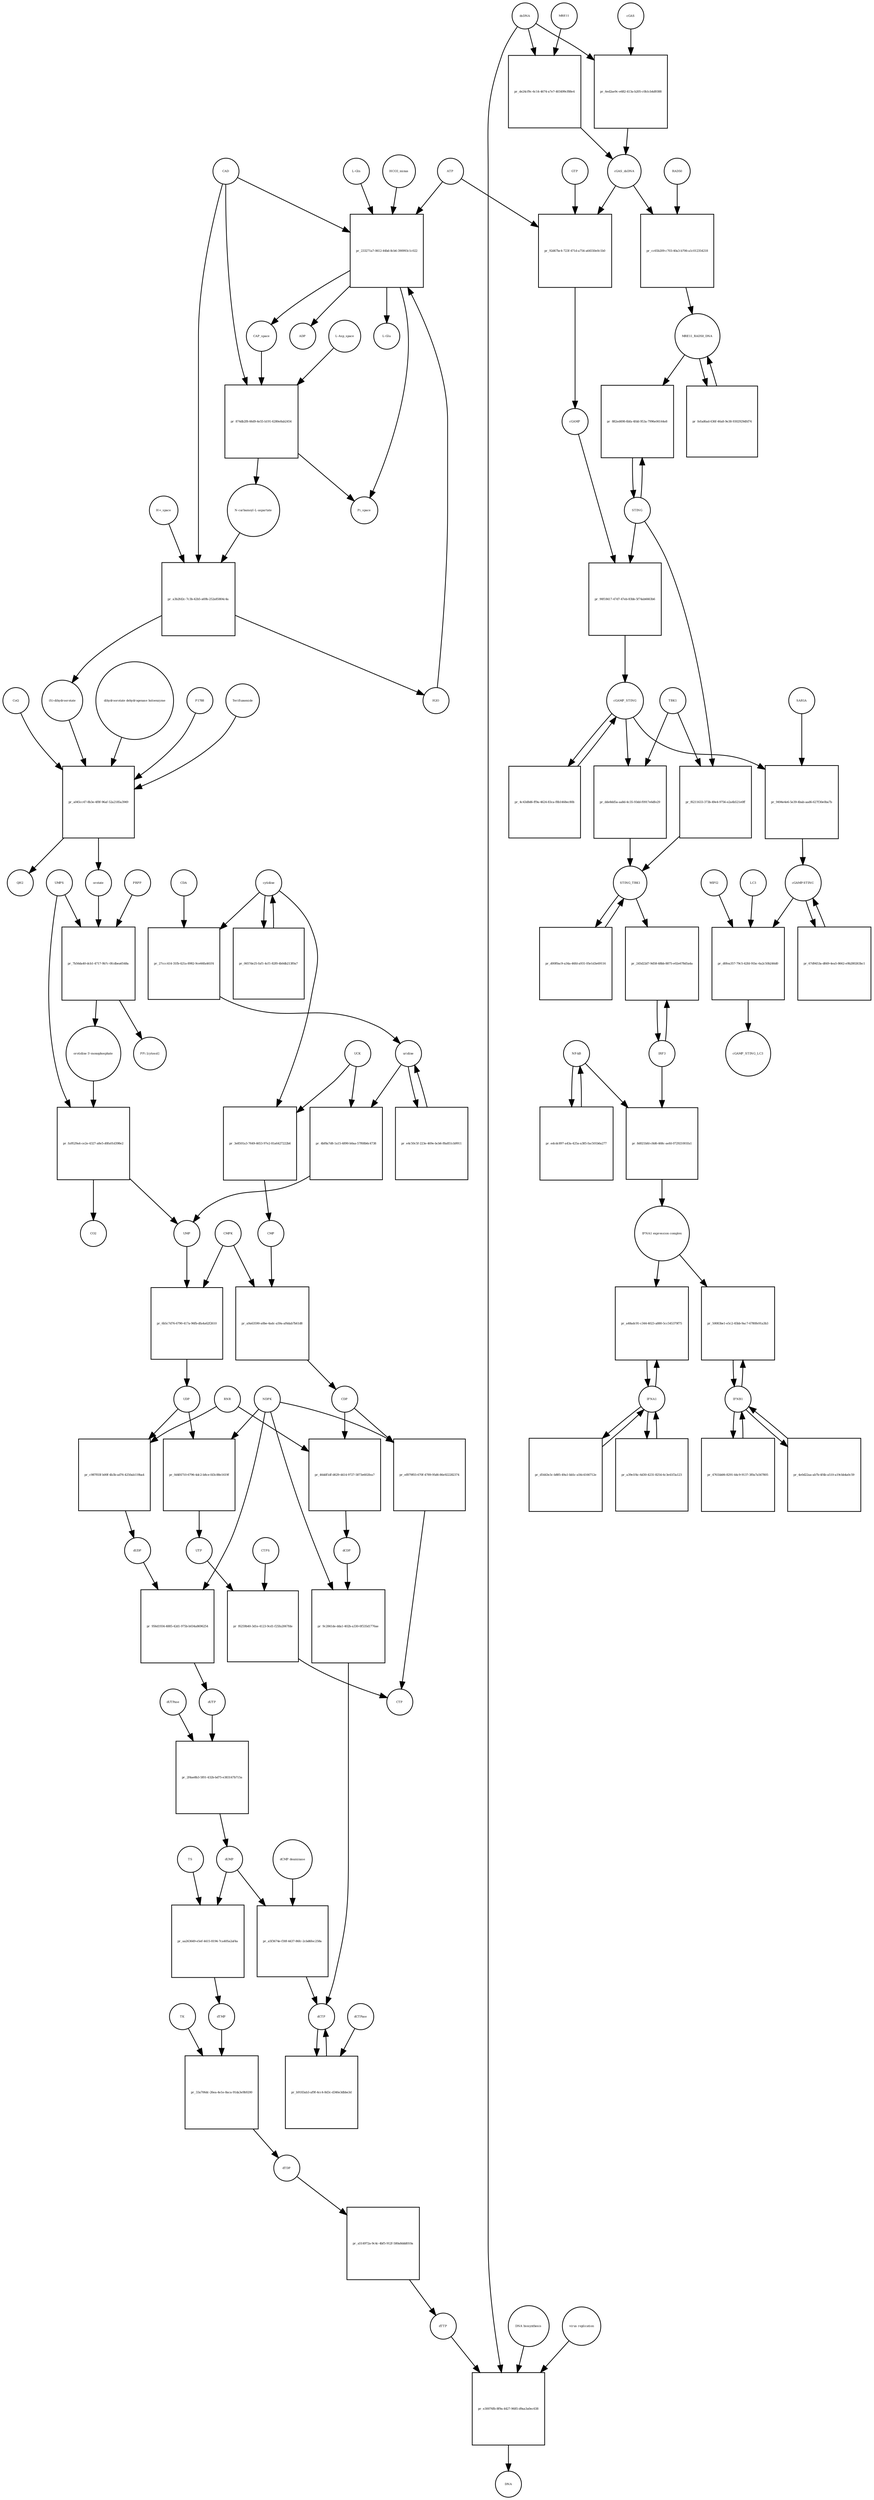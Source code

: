 strict digraph  {
"L-Gln" [annotation="", bipartite=0, cls="simple chemical", fontsize=4, label="L-Gln", shape=circle];
"pr_233271a7-0612-44bd-8cb6-390993c1c022" [annotation="", bipartite=1, cls=process, fontsize=4, label="pr_233271a7-0612-44bd-8cb6-390993c1c022", shape=square];
CAP_space [annotation="", bipartite=0, cls="simple chemical", fontsize=4, label=CAP_space, shape=circle];
CAD [annotation="", bipartite=0, cls=macromolecule, fontsize=4, label=CAD, shape=circle];
HCO3_minus [annotation="", bipartite=0, cls="simple chemical", fontsize=4, label=HCO3_minus, shape=circle];
H2O [annotation="", bipartite=0, cls="simple chemical", fontsize=4, label=H2O, shape=circle];
ATP [annotation="", bipartite=0, cls="simple chemical", fontsize=4, label=ATP, shape=circle];
"L-Glu" [annotation="", bipartite=0, cls="simple chemical", fontsize=4, label="L-Glu", shape=circle];
ADP [annotation="", bipartite=0, cls="simple chemical", fontsize=4, label=ADP, shape=circle];
Pi_space [annotation="", bipartite=0, cls="simple chemical", fontsize=4, label=Pi_space, shape=circle];
cytidine [annotation="", bipartite=0, cls="simple chemical", fontsize=4, label=cytidine, shape=circle];
"pr_27ccc414-31fb-421a-8982-9ce66fa461f4" [annotation="", bipartite=1, cls=process, fontsize=4, label="pr_27ccc414-31fb-421a-8982-9ce66fa461f4", shape=square];
uridine [annotation="", bipartite=0, cls="simple chemical", fontsize=4, label=uridine, shape=circle];
CDA [annotation="", bipartite=0, cls=macromolecule, fontsize=4, label=CDA, shape=circle];
"pr_4bf8a7d8-1a15-4890-b0aa-57f68b6c4738" [annotation="", bipartite=1, cls=process, fontsize=4, label="pr_4bf8a7d8-1a15-4890-b0aa-57f68b6c4738", shape=square];
UMP [annotation="", bipartite=0, cls="simple chemical", fontsize=4, label=UMP, shape=circle];
UCK [annotation="", bipartite=0, cls=macromolecule, fontsize=4, label=UCK, shape=circle];
"pr_3e8501a3-7649-4653-97e2-81a6427222b6" [annotation="", bipartite=1, cls=process, fontsize=4, label="pr_3e8501a3-7649-4653-97e2-81a6427222b6", shape=square];
CMP [annotation="", bipartite=0, cls="simple chemical", fontsize=4, label=CMP, shape=circle];
"pr_e4c50c5f-223e-469e-bcb6-f8a851cb9911" [annotation="", bipartite=1, cls=process, fontsize=4, label="pr_e4c50c5f-223e-469e-bcb6-f8a851cb9911", shape=square];
"pr_0657de25-faf1-4cf1-82f0-4b0db213f0a7" [annotation="", bipartite=1, cls=process, fontsize=4, label="pr_0657de25-faf1-4cf1-82f0-4b0db213f0a7", shape=square];
"pr_6b5c7d76-6790-417a-96fb-dfa4a62f2610" [annotation="", bipartite=1, cls=process, fontsize=4, label="pr_6b5c7d76-6790-417a-96fb-dfa4a62f2610", shape=square];
UDP [annotation="", bipartite=0, cls="simple chemical", fontsize=4, label=UDP, shape=circle];
CMPK [annotation="", bipartite=0, cls=macromolecule, fontsize=4, label=CMPK, shape=circle];
"pr_a9a63590-a0be-4adc-a59a-af6dab7b61d8" [annotation="", bipartite=1, cls=process, fontsize=4, label="pr_a9a63590-a0be-4adc-a59a-af6dab7b61d8", shape=square];
CDP [annotation="", bipartite=0, cls="simple chemical", fontsize=4, label=CDP, shape=circle];
"pr_0d4f4710-6796-4dc2-b8ce-fd3c88e1619f" [annotation="", bipartite=1, cls=process, fontsize=4, label="pr_0d4f4710-6796-4dc2-b8ce-fd3c88e1619f", shape=square];
UTP [annotation="", bipartite=0, cls="simple chemical", fontsize=4, label=UTP, shape=circle];
NDPK [annotation="", bipartite=0, cls=macromolecule, fontsize=4, label=NDPK, shape=circle];
"pr_ef879f03-670f-4789-95d6-86e922282374" [annotation="", bipartite=1, cls=process, fontsize=4, label="pr_ef879f03-670f-4789-95d6-86e922282374", shape=square];
CTP [annotation="", bipartite=0, cls="simple chemical", fontsize=4, label=CTP, shape=circle];
"pr_f6259b40-3d1e-4123-9cd1-f25fa2067fde" [annotation="", bipartite=1, cls=process, fontsize=4, label="pr_f6259b40-3d1e-4123-9cd1-f25fa2067fde", shape=square];
CTPS [annotation="", bipartite=0, cls=macromolecule, fontsize=4, label=CTPS, shape=circle];
"pr_c987f03f-b00f-4b3b-ad76-4250ab119ba4" [annotation="", bipartite=1, cls=process, fontsize=4, label="pr_c987f03f-b00f-4b3b-ad76-4250ab119ba4", shape=square];
dUDP [annotation="", bipartite=0, cls="simple chemical", fontsize=4, label=dUDP, shape=circle];
RNR [annotation="", bipartite=0, cls=macromolecule, fontsize=4, label=RNR, shape=circle];
"pr_956d1934-4885-42d1-975b-b034a8696254" [annotation="", bipartite=1, cls=process, fontsize=4, label="pr_956d1934-4885-42d1-975b-b034a8696254", shape=square];
dUTP [annotation="", bipartite=0, cls="simple chemical", fontsize=4, label=dUTP, shape=circle];
dCDP [annotation="", bipartite=0, cls="simple chemical", fontsize=4, label=dCDP, shape=circle];
"pr_9c2841de-dda1-402b-a330-0f535d1776ae" [annotation="", bipartite=1, cls=process, fontsize=4, label="pr_9c2841de-dda1-402b-a330-0f535d1776ae", shape=square];
dCTP [annotation="", bipartite=0, cls="simple chemical", fontsize=4, label=dCTP, shape=circle];
"pr_46ddf1df-d629-4414-9727-5873e602fea7" [annotation="", bipartite=1, cls=process, fontsize=4, label="pr_46ddf1df-d629-4414-9727-5873e602fea7", shape=square];
"pr_2f4ae8b3-5f01-432b-bd75-e383147b715a" [annotation="", bipartite=1, cls=process, fontsize=4, label="pr_2f4ae8b3-5f01-432b-bd75-e383147b715a", shape=square];
dUMP [annotation="", bipartite=0, cls="simple chemical", fontsize=4, label=dUMP, shape=circle];
dUTPase [annotation="", bipartite=0, cls=macromolecule, fontsize=4, label=dUTPase, shape=circle];
"pr_b9183ab3-af9f-4cc4-8d3c-d346e3dbbe3d" [annotation="", bipartite=1, cls=process, fontsize=4, label="pr_b9183ab3-af9f-4cc4-8d3c-d346e3dbbe3d", shape=square];
dCTPase [annotation="", bipartite=0, cls=macromolecule, fontsize=4, label=dCTPase, shape=circle];
"pr_a5f3674e-f30f-4437-86fc-2cbd6fec258a" [annotation="", bipartite=1, cls=process, fontsize=4, label="pr_a5f3674e-f30f-4437-86fc-2cbd6fec258a", shape=square];
"dCMP deaminase" [annotation="", bipartite=0, cls=macromolecule, fontsize=4, label="dCMP deaminase", shape=circle];
"pr_aa263649-e5ef-4415-8194-7ca405a2af4a" [annotation="", bipartite=1, cls=process, fontsize=4, label="pr_aa263649-e5ef-4415-8194-7ca405a2af4a", shape=square];
dTMP [annotation="", bipartite=0, cls="simple chemical", fontsize=4, label=dTMP, shape=circle];
TS [annotation="", bipartite=0, cls=macromolecule, fontsize=4, label=TS, shape=circle];
"pr_33a706dc-26ea-4e1e-8aca-91da3e9b9200" [annotation="", bipartite=1, cls=process, fontsize=4, label="pr_33a706dc-26ea-4e1e-8aca-91da3e9b9200", shape=square];
dTDP [annotation="", bipartite=0, cls="simple chemical", fontsize=4, label=dTDP, shape=circle];
TK [annotation="", bipartite=0, cls=macromolecule, fontsize=4, label=TK, shape=circle];
"pr_a514972a-9c4c-4bf5-912f-580a8ddd010a" [annotation="", bipartite=1, cls=process, fontsize=4, label="pr_a514972a-9c4c-4bf5-912f-580a8ddd010a", shape=square];
dTTP [annotation="", bipartite=0, cls="simple chemical", fontsize=4, label=dTTP, shape=circle];
dsDNA [annotation="", bipartite=0, cls="simple chemical", fontsize=4, label=dsDNA, shape=circle];
"pr_6ed2ae9c-e682-413a-b205-c0b1cb4d9388" [annotation="", bipartite=1, cls=process, fontsize=4, label="pr_6ed2ae9c-e682-413a-b205-c0b1cb4d9388", shape=square];
cGAS [annotation="", bipartite=0, cls=macromolecule, fontsize=4, label=cGAS, shape=circle];
cGAS_dsDNA [annotation="", bipartite=0, cls=complex, fontsize=4, label=cGAS_dsDNA, shape=circle];
"pr_92d67bc4-723f-471d-a754-a64550e0c1b0" [annotation="", bipartite=1, cls=process, fontsize=4, label="pr_92d67bc4-723f-471d-a754-a64550e0c1b0", shape=square];
GTP [annotation="", bipartite=0, cls="simple chemical", fontsize=4, label=GTP, shape=circle];
cGAMP [annotation="", bipartite=0, cls="simple chemical", fontsize=4, label=cGAMP, shape=circle];
"pr_90f18417-47d7-47eb-83bb-5f74ab6663b6" [annotation="", bipartite=1, cls=process, fontsize=4, label="pr_90f18417-47d7-47eb-83bb-5f74ab6663b6", shape=square];
STING [annotation="", bipartite=0, cls="macromolecule multimer", fontsize=4, label=STING, shape=circle];
cGAMP_STING [annotation="", bipartite=0, cls=complex, fontsize=4, label=cGAMP_STING, shape=circle];
TBK1 [annotation="", bipartite=0, cls=macromolecule, fontsize=4, label=TBK1, shape=circle];
"pr_dde8dd5a-aa8d-4c35-93dd-f0917e6dfe29" [annotation="", bipartite=1, cls=process, fontsize=4, label="pr_dde8dd5a-aa8d-4c35-93dd-f0917e6dfe29", shape=square];
STING_TBK1 [annotation="", bipartite=0, cls=complex, fontsize=4, label=STING_TBK1, shape=circle];
"pr_4c43d8d6-ff9a-4624-83ca-f8b1468ec80b" [annotation="", bipartite=1, cls=process, fontsize=4, label="pr_4c43d8d6-ff9a-4624-83ca-f8b1468ec80b", shape=square];
"pr_d00f0ac9-a34a-46fd-a931-05e1d3e69116" [annotation="", bipartite=1, cls=process, fontsize=4, label="pr_d00f0ac9-a34a-46fd-a931-05e1d3e69116", shape=square];
"NF-kB" [annotation="", bipartite=0, cls=complex, fontsize=4, label="NF-kB", shape=circle];
"pr_edcdc897-a43a-425a-a385-fac501b6a277" [annotation="", bipartite=1, cls=process, fontsize=4, label="pr_edcdc897-a43a-425a-a385-fac501b6a277", shape=square];
IFNA1 [annotation="", bipartite=0, cls="nucleic acid feature", fontsize=4, label=IFNA1, shape=circle];
"pr_a39e1f4c-6d30-4231-8254-6c3e41f3a123" [annotation="", bipartite=1, cls=process, fontsize=4, label="pr_a39e1f4c-6d30-4231-8254-6c3e41f3a123", shape=square];
IFNB1 [annotation="", bipartite=0, cls="nucleic acid feature", fontsize=4, label=IFNB1, shape=circle];
"pr_4e0d22aa-ab7b-4f4b-a510-a19cbb4a0c59" [annotation="", bipartite=1, cls=process, fontsize=4, label="pr_4e0d22aa-ab7b-4f4b-a510-a19cbb4a0c59", shape=square];
"pr_d5443e3c-b885-49a1-bb5c-a56c4166712e" [annotation="", bipartite=1, cls=process, fontsize=4, label="pr_d5443e3c-b885-49a1-bb5c-a56c4166712e", shape=square];
"pr_4761bb06-8291-44c9-9137-3f0a7a567805" [annotation="", bipartite=1, cls=process, fontsize=4, label="pr_4761bb06-8291-44c9-9137-3f0a7a567805", shape=square];
"pr_50083be1-e5c2-45bb-9ac7-6780fe91a3b3" [annotation="", bipartite=1, cls=process, fontsize=4, label="pr_50083be1-e5c2-45bb-9ac7-6780fe91a3b3", shape=square];
"IFNA1 expression complex" [annotation="", bipartite=0, cls=complex, fontsize=4, label="IFNA1 expression complex", shape=circle];
"cGAMP-STING" [annotation="", bipartite=0, cls=complex, fontsize=4, label="cGAMP-STING", shape=circle];
"pr_67d9453a-d849-4ea5-8662-e9b280263bc1" [annotation="", bipartite=1, cls=process, fontsize=4, label="pr_67d9453a-d849-4ea5-8662-e9b280263bc1", shape=square];
"pr_de24cf9c-6c14-4674-a7e7-403499cf88e4" [annotation="", bipartite=1, cls=process, fontsize=4, label="pr_de24cf9c-6c14-4674-a7e7-403499cf88e4", shape=square];
MRE11 [annotation="", bipartite=0, cls="macromolecule multimer", fontsize=4, label=MRE11, shape=circle];
RAD50 [annotation="", bipartite=0, cls="macromolecule multimer", fontsize=4, label=RAD50, shape=circle];
"pr_cc65b209-c703-40a3-b706-a1c012354218" [annotation="", bipartite=1, cls=process, fontsize=4, label="pr_cc65b209-c703-40a3-b706-a1c012354218", shape=square];
MRE11_RAD50_DNA [annotation="", bipartite=0, cls=complex, fontsize=4, label=MRE11_RAD50_DNA, shape=circle];
IRF3 [annotation="", bipartite=0, cls="macromolecule multimer", fontsize=4, label=IRF3, shape=circle];
"pr_245d22d7-9d58-48bb-8875-e02e678d5a4a" [annotation="", bipartite=1, cls=process, fontsize=4, label="pr_245d22d7-9d58-48bb-8875-e02e678d5a4a", shape=square];
"pr_9494e4e6-5e39-4bab-aad6-627f30e0ba7b" [annotation="", bipartite=1, cls=process, fontsize=4, label="pr_9494e4e6-5e39-4bab-aad6-627f30e0ba7b", shape=square];
SAR1A [annotation="", bipartite=0, cls=macromolecule, fontsize=4, label=SAR1A, shape=circle];
"pr_d0fea357-79c5-42fd-91bc-6a2c50b246d0" [annotation="", bipartite=1, cls=process, fontsize=4, label="pr_d0fea357-79c5-42fd-91bc-6a2c50b246d0", shape=square];
LC3 [annotation="", bipartite=0, cls=macromolecule, fontsize=4, label=LC3, shape=circle];
cGAMP_STING_LC3 [annotation="", bipartite=0, cls=complex, fontsize=4, label=cGAMP_STING_LC3, shape=circle];
WIPI2 [annotation="", bipartite=0, cls=macromolecule, fontsize=4, label=WIPI2, shape=circle];
"pr_882ed498-6bfa-4fdd-953a-7996e06144e8" [annotation="", bipartite=1, cls=process, fontsize=4, label="pr_882ed498-6bfa-4fdd-953a-7996e06144e8", shape=square];
"pr_f6211633-373b-49e4-9756-e2a4b521e0ff" [annotation="", bipartite=1, cls=process, fontsize=4, label="pr_f6211633-373b-49e4-9756-e2a4b521e0ff", shape=square];
"pr_fefad6ad-636f-46a8-9e38-9302929dfd74" [annotation="", bipartite=1, cls=process, fontsize=4, label="pr_fefad6ad-636f-46a8-9e38-9302929dfd74", shape=square];
"pr_874db2f8-66d9-4e55-b191-6280e8ab2454" [annotation="", bipartite=1, cls=process, fontsize=4, label="pr_874db2f8-66d9-4e55-b191-6280e8ab2454", shape=square];
"N-carbamoyl-L-aspartate" [annotation="", bipartite=0, cls="simple chemical", fontsize=4, label="N-carbamoyl-L-aspartate", shape=circle];
"L-Asp_space" [annotation="", bipartite=0, cls="simple chemical", fontsize=4, label="L-Asp_space", shape=circle];
"pr_a3b2fd2c-7c3b-42b5-a69b-252a85804c4a" [annotation="", bipartite=1, cls=process, fontsize=4, label="pr_a3b2fd2c-7c3b-42b5-a69b-252a85804c4a", shape=square];
"(S)-dihydroorotate" [annotation="", bipartite=0, cls="simple chemical", fontsize=4, label="(S)-dihydroorotate", shape=circle];
"H+_space" [annotation="", bipartite=0, cls="simple chemical", fontsize=4, label="H+_space", shape=circle];
"pr_a045cc47-8b3e-4f8f-96af-52a2185a3949" [annotation="", bipartite=1, cls=process, fontsize=4, label="pr_a045cc47-8b3e-4f8f-96af-52a2185a3949", shape=square];
orotate [annotation="", bipartite=0, cls="simple chemical", fontsize=4, label=orotate, shape=circle];
"dihydroorotate dehydrogenase holoenzyme" [annotation="", bipartite=0, cls="simple chemical", fontsize=4, label="dihydroorotate dehydrogenase holoenzyme", shape=circle];
P1788 [annotation="", bipartite=0, cls="simple chemical", fontsize=4, label=P1788, shape=circle];
Teriflunomide [annotation="", bipartite=0, cls="simple chemical", fontsize=4, label=Teriflunomide, shape=circle];
CoQ [annotation="", bipartite=0, cls="simple chemical", fontsize=4, label=CoQ, shape=circle];
QH2 [annotation="", bipartite=0, cls="simple chemical", fontsize=4, label=QH2, shape=circle];
"pr_7b56da40-dcb1-4717-9b7c-0fcdbea6548a" [annotation="", bipartite=1, cls=process, fontsize=4, label="pr_7b56da40-dcb1-4717-9b7c-0fcdbea6548a", shape=square];
"orotidine 5'-monophosphate" [annotation="", bipartite=0, cls="simple chemical", fontsize=4, label="orotidine 5'-monophosphate", shape=circle];
UMPS [annotation="", bipartite=0, cls="macromolecule multimer", fontsize=4, label=UMPS, shape=circle];
PRPP [annotation="", bipartite=0, cls="simple chemical", fontsize=4, label=PRPP, shape=circle];
"PPi [cytosol]" [annotation="", bipartite=0, cls="simple chemical", fontsize=4, label="PPi [cytosol]", shape=circle];
"pr_fa9529a4-ce2e-4327-a8e5-d0fa01d398e2" [annotation="", bipartite=1, cls=process, fontsize=4, label="pr_fa9529a4-ce2e-4327-a8e5-d0fa01d398e2", shape=square];
CO2 [annotation="", bipartite=0, cls="simple chemical", fontsize=4, label=CO2, shape=circle];
"pr_e30076fb-8f9a-4427-9685-d9aa3a0ec638" [annotation="", bipartite=1, cls=process, fontsize=4, label="pr_e30076fb-8f9a-4427-9685-d9aa3a0ec638", shape=square];
DNA [annotation="", bipartite=0, cls="nucleic acid feature", fontsize=4, label=DNA, shape=circle];
"DNA biosynthesis" [annotation="urn_miriam_obo.go_GO%3A0071897", bipartite=0, cls=phenotype, fontsize=4, label="DNA biosynthesis", shape=circle];
"virus replication" [annotation="", bipartite=0, cls=phenotype, fontsize=4, label="virus replication", shape=circle];
"pr_a48adc91-c344-4023-a880-5cc545379f75" [annotation="", bipartite=1, cls=process, fontsize=4, label="pr_a48adc91-c344-4023-a880-5cc545379f75", shape=square];
"pr_8d021bfd-c8d6-468c-aefd-072921001fa1" [annotation="", bipartite=1, cls=process, fontsize=4, label="pr_8d021bfd-c8d6-468c-aefd-072921001fa1", shape=square];
"L-Gln" -> "pr_233271a7-0612-44bd-8cb6-390993c1c022"  [annotation="", interaction_type=consumption];
"pr_233271a7-0612-44bd-8cb6-390993c1c022" -> CAP_space  [annotation="", interaction_type=production];
"pr_233271a7-0612-44bd-8cb6-390993c1c022" -> "L-Glu"  [annotation="", interaction_type=production];
"pr_233271a7-0612-44bd-8cb6-390993c1c022" -> ADP  [annotation="", interaction_type=production];
"pr_233271a7-0612-44bd-8cb6-390993c1c022" -> Pi_space  [annotation="", interaction_type=production];
CAP_space -> "pr_874db2f8-66d9-4e55-b191-6280e8ab2454"  [annotation="", interaction_type=consumption];
CAD -> "pr_233271a7-0612-44bd-8cb6-390993c1c022"  [annotation=urn_miriam_reactome_REACT_1698, interaction_type=catalysis];
CAD -> "pr_874db2f8-66d9-4e55-b191-6280e8ab2454"  [annotation=urn_miriam_reactome_REACT_1698, interaction_type=catalysis];
CAD -> "pr_a3b2fd2c-7c3b-42b5-a69b-252a85804c4a"  [annotation=urn_miriam_reactome_REACT_1698, interaction_type=catalysis];
HCO3_minus -> "pr_233271a7-0612-44bd-8cb6-390993c1c022"  [annotation="", interaction_type=consumption];
H2O -> "pr_233271a7-0612-44bd-8cb6-390993c1c022"  [annotation="", interaction_type=consumption];
ATP -> "pr_233271a7-0612-44bd-8cb6-390993c1c022"  [annotation="", interaction_type=consumption];
ATP -> "pr_92d67bc4-723f-471d-a754-a64550e0c1b0"  [annotation="", interaction_type=consumption];
cytidine -> "pr_27ccc414-31fb-421a-8982-9ce66fa461f4"  [annotation="", interaction_type=consumption];
cytidine -> "pr_3e8501a3-7649-4653-97e2-81a6427222b6"  [annotation="", interaction_type=consumption];
cytidine -> "pr_0657de25-faf1-4cf1-82f0-4b0db213f0a7"  [annotation="", interaction_type=consumption];
"pr_27ccc414-31fb-421a-8982-9ce66fa461f4" -> uridine  [annotation="", interaction_type=production];
uridine -> "pr_4bf8a7d8-1a15-4890-b0aa-57f68b6c4738"  [annotation="", interaction_type=consumption];
uridine -> "pr_e4c50c5f-223e-469e-bcb6-f8a851cb9911"  [annotation="", interaction_type=consumption];
CDA -> "pr_27ccc414-31fb-421a-8982-9ce66fa461f4"  [annotation="", interaction_type=catalysis];
"pr_4bf8a7d8-1a15-4890-b0aa-57f68b6c4738" -> UMP  [annotation="", interaction_type=production];
UMP -> "pr_6b5c7d76-6790-417a-96fb-dfa4a62f2610"  [annotation="", interaction_type=consumption];
UCK -> "pr_4bf8a7d8-1a15-4890-b0aa-57f68b6c4738"  [annotation="", interaction_type=catalysis];
UCK -> "pr_3e8501a3-7649-4653-97e2-81a6427222b6"  [annotation="", interaction_type=catalysis];
"pr_3e8501a3-7649-4653-97e2-81a6427222b6" -> CMP  [annotation="", interaction_type=production];
CMP -> "pr_a9a63590-a0be-4adc-a59a-af6dab7b61d8"  [annotation="", interaction_type=consumption];
"pr_e4c50c5f-223e-469e-bcb6-f8a851cb9911" -> uridine  [annotation="", interaction_type=production];
"pr_0657de25-faf1-4cf1-82f0-4b0db213f0a7" -> cytidine  [annotation="", interaction_type=production];
"pr_6b5c7d76-6790-417a-96fb-dfa4a62f2610" -> UDP  [annotation="", interaction_type=production];
UDP -> "pr_0d4f4710-6796-4dc2-b8ce-fd3c88e1619f"  [annotation="", interaction_type=consumption];
UDP -> "pr_c987f03f-b00f-4b3b-ad76-4250ab119ba4"  [annotation="", interaction_type=consumption];
CMPK -> "pr_6b5c7d76-6790-417a-96fb-dfa4a62f2610"  [annotation="", interaction_type=catalysis];
CMPK -> "pr_a9a63590-a0be-4adc-a59a-af6dab7b61d8"  [annotation="", interaction_type=catalysis];
"pr_a9a63590-a0be-4adc-a59a-af6dab7b61d8" -> CDP  [annotation="", interaction_type=production];
CDP -> "pr_ef879f03-670f-4789-95d6-86e922282374"  [annotation="", interaction_type=consumption];
CDP -> "pr_46ddf1df-d629-4414-9727-5873e602fea7"  [annotation="", interaction_type=consumption];
"pr_0d4f4710-6796-4dc2-b8ce-fd3c88e1619f" -> UTP  [annotation="", interaction_type=production];
UTP -> "pr_f6259b40-3d1e-4123-9cd1-f25fa2067fde"  [annotation="", interaction_type=consumption];
NDPK -> "pr_0d4f4710-6796-4dc2-b8ce-fd3c88e1619f"  [annotation="", interaction_type=catalysis];
NDPK -> "pr_ef879f03-670f-4789-95d6-86e922282374"  [annotation="", interaction_type=catalysis];
NDPK -> "pr_956d1934-4885-42d1-975b-b034a8696254"  [annotation="", interaction_type=catalysis];
NDPK -> "pr_9c2841de-dda1-402b-a330-0f535d1776ae"  [annotation="", interaction_type=catalysis];
"pr_ef879f03-670f-4789-95d6-86e922282374" -> CTP  [annotation="", interaction_type=production];
"pr_f6259b40-3d1e-4123-9cd1-f25fa2067fde" -> CTP  [annotation="", interaction_type=production];
CTPS -> "pr_f6259b40-3d1e-4123-9cd1-f25fa2067fde"  [annotation="", interaction_type=catalysis];
"pr_c987f03f-b00f-4b3b-ad76-4250ab119ba4" -> dUDP  [annotation="", interaction_type=production];
dUDP -> "pr_956d1934-4885-42d1-975b-b034a8696254"  [annotation="", interaction_type=consumption];
RNR -> "pr_c987f03f-b00f-4b3b-ad76-4250ab119ba4"  [annotation="", interaction_type=catalysis];
RNR -> "pr_46ddf1df-d629-4414-9727-5873e602fea7"  [annotation="", interaction_type=catalysis];
"pr_956d1934-4885-42d1-975b-b034a8696254" -> dUTP  [annotation="", interaction_type=production];
dUTP -> "pr_2f4ae8b3-5f01-432b-bd75-e383147b715a"  [annotation="", interaction_type=consumption];
dCDP -> "pr_9c2841de-dda1-402b-a330-0f535d1776ae"  [annotation="", interaction_type=consumption];
"pr_9c2841de-dda1-402b-a330-0f535d1776ae" -> dCTP  [annotation="", interaction_type=production];
dCTP -> "pr_b9183ab3-af9f-4cc4-8d3c-d346e3dbbe3d"  [annotation="", interaction_type=consumption];
"pr_46ddf1df-d629-4414-9727-5873e602fea7" -> dCDP  [annotation="", interaction_type=production];
"pr_2f4ae8b3-5f01-432b-bd75-e383147b715a" -> dUMP  [annotation="", interaction_type=production];
dUMP -> "pr_a5f3674e-f30f-4437-86fc-2cbd6fec258a"  [annotation="", interaction_type=consumption];
dUMP -> "pr_aa263649-e5ef-4415-8194-7ca405a2af4a"  [annotation="", interaction_type=consumption];
dUTPase -> "pr_2f4ae8b3-5f01-432b-bd75-e383147b715a"  [annotation="", interaction_type=catalysis];
"pr_b9183ab3-af9f-4cc4-8d3c-d346e3dbbe3d" -> dCTP  [annotation="", interaction_type=production];
dCTPase -> "pr_b9183ab3-af9f-4cc4-8d3c-d346e3dbbe3d"  [annotation="", interaction_type=catalysis];
"pr_a5f3674e-f30f-4437-86fc-2cbd6fec258a" -> dCTP  [annotation="", interaction_type=production];
"dCMP deaminase" -> "pr_a5f3674e-f30f-4437-86fc-2cbd6fec258a"  [annotation="", interaction_type=catalysis];
"pr_aa263649-e5ef-4415-8194-7ca405a2af4a" -> dTMP  [annotation="", interaction_type=production];
dTMP -> "pr_33a706dc-26ea-4e1e-8aca-91da3e9b9200"  [annotation="", interaction_type=consumption];
TS -> "pr_aa263649-e5ef-4415-8194-7ca405a2af4a"  [annotation="", interaction_type=catalysis];
"pr_33a706dc-26ea-4e1e-8aca-91da3e9b9200" -> dTDP  [annotation="", interaction_type=production];
dTDP -> "pr_a514972a-9c4c-4bf5-912f-580a8ddd010a"  [annotation="", interaction_type=consumption];
TK -> "pr_33a706dc-26ea-4e1e-8aca-91da3e9b9200"  [annotation="", interaction_type=catalysis];
"pr_a514972a-9c4c-4bf5-912f-580a8ddd010a" -> dTTP  [annotation="", interaction_type=production];
dTTP -> "pr_e30076fb-8f9a-4427-9685-d9aa3a0ec638"  [annotation="", interaction_type=consumption];
dsDNA -> "pr_6ed2ae9c-e682-413a-b205-c0b1cb4d9388"  [annotation="", interaction_type=consumption];
dsDNA -> "pr_de24cf9c-6c14-4674-a7e7-403499cf88e4"  [annotation="", interaction_type=consumption];
dsDNA -> "pr_e30076fb-8f9a-4427-9685-d9aa3a0ec638"  [annotation="", interaction_type=consumption];
"pr_6ed2ae9c-e682-413a-b205-c0b1cb4d9388" -> cGAS_dsDNA  [annotation="", interaction_type=production];
cGAS -> "pr_6ed2ae9c-e682-413a-b205-c0b1cb4d9388"  [annotation="", interaction_type=consumption];
cGAS_dsDNA -> "pr_92d67bc4-723f-471d-a754-a64550e0c1b0"  [annotation="", interaction_type=catalysis];
cGAS_dsDNA -> "pr_cc65b209-c703-40a3-b706-a1c012354218"  [annotation="", interaction_type=consumption];
"pr_92d67bc4-723f-471d-a754-a64550e0c1b0" -> cGAMP  [annotation="", interaction_type=production];
GTP -> "pr_92d67bc4-723f-471d-a754-a64550e0c1b0"  [annotation="", interaction_type=consumption];
cGAMP -> "pr_90f18417-47d7-47eb-83bb-5f74ab6663b6"  [annotation="", interaction_type=consumption];
"pr_90f18417-47d7-47eb-83bb-5f74ab6663b6" -> cGAMP_STING  [annotation="", interaction_type=production];
STING -> "pr_90f18417-47d7-47eb-83bb-5f74ab6663b6"  [annotation="", interaction_type=consumption];
STING -> "pr_882ed498-6bfa-4fdd-953a-7996e06144e8"  [annotation="", interaction_type=consumption];
STING -> "pr_f6211633-373b-49e4-9756-e2a4b521e0ff"  [annotation="", interaction_type=consumption];
cGAMP_STING -> "pr_dde8dd5a-aa8d-4c35-93dd-f0917e6dfe29"  [annotation="", interaction_type=consumption];
cGAMP_STING -> "pr_4c43d8d6-ff9a-4624-83ca-f8b1468ec80b"  [annotation="", interaction_type=consumption];
cGAMP_STING -> "pr_9494e4e6-5e39-4bab-aad6-627f30e0ba7b"  [annotation="", interaction_type=consumption];
TBK1 -> "pr_dde8dd5a-aa8d-4c35-93dd-f0917e6dfe29"  [annotation="", interaction_type=consumption];
TBK1 -> "pr_f6211633-373b-49e4-9756-e2a4b521e0ff"  [annotation="", interaction_type=consumption];
"pr_dde8dd5a-aa8d-4c35-93dd-f0917e6dfe29" -> STING_TBK1  [annotation="", interaction_type=production];
STING_TBK1 -> "pr_d00f0ac9-a34a-46fd-a931-05e1d3e69116"  [annotation="", interaction_type=consumption];
STING_TBK1 -> "pr_245d22d7-9d58-48bb-8875-e02e678d5a4a"  [annotation="", interaction_type=catalysis];
"pr_4c43d8d6-ff9a-4624-83ca-f8b1468ec80b" -> cGAMP_STING  [annotation="", interaction_type=production];
"pr_d00f0ac9-a34a-46fd-a931-05e1d3e69116" -> STING_TBK1  [annotation="", interaction_type=production];
"NF-kB" -> "pr_edcdc897-a43a-425a-a385-fac501b6a277"  [annotation="", interaction_type=consumption];
"NF-kB" -> "pr_8d021bfd-c8d6-468c-aefd-072921001fa1"  [annotation="", interaction_type=consumption];
"pr_edcdc897-a43a-425a-a385-fac501b6a277" -> "NF-kB"  [annotation="", interaction_type=production];
IFNA1 -> "pr_a39e1f4c-6d30-4231-8254-6c3e41f3a123"  [annotation="", interaction_type=consumption];
IFNA1 -> "pr_d5443e3c-b885-49a1-bb5c-a56c4166712e"  [annotation="", interaction_type=consumption];
IFNA1 -> "pr_a48adc91-c344-4023-a880-5cc545379f75"  [annotation="", interaction_type=consumption];
"pr_a39e1f4c-6d30-4231-8254-6c3e41f3a123" -> IFNA1  [annotation="", interaction_type=production];
IFNB1 -> "pr_4e0d22aa-ab7b-4f4b-a510-a19cbb4a0c59"  [annotation="", interaction_type=consumption];
IFNB1 -> "pr_4761bb06-8291-44c9-9137-3f0a7a567805"  [annotation="", interaction_type=consumption];
IFNB1 -> "pr_50083be1-e5c2-45bb-9ac7-6780fe91a3b3"  [annotation="", interaction_type=consumption];
"pr_4e0d22aa-ab7b-4f4b-a510-a19cbb4a0c59" -> IFNB1  [annotation="", interaction_type=production];
"pr_d5443e3c-b885-49a1-bb5c-a56c4166712e" -> IFNA1  [annotation="", interaction_type=production];
"pr_4761bb06-8291-44c9-9137-3f0a7a567805" -> IFNB1  [annotation="", interaction_type=production];
"pr_50083be1-e5c2-45bb-9ac7-6780fe91a3b3" -> IFNB1  [annotation="", interaction_type=production];
"IFNA1 expression complex" -> "pr_50083be1-e5c2-45bb-9ac7-6780fe91a3b3"  [annotation="", interaction_type=stimulation];
"IFNA1 expression complex" -> "pr_a48adc91-c344-4023-a880-5cc545379f75"  [annotation="", interaction_type=stimulation];
"cGAMP-STING" -> "pr_67d9453a-d849-4ea5-8662-e9b280263bc1"  [annotation="", interaction_type=consumption];
"cGAMP-STING" -> "pr_d0fea357-79c5-42fd-91bc-6a2c50b246d0"  [annotation="", interaction_type=consumption];
"pr_67d9453a-d849-4ea5-8662-e9b280263bc1" -> "cGAMP-STING"  [annotation="", interaction_type=production];
"pr_de24cf9c-6c14-4674-a7e7-403499cf88e4" -> cGAS_dsDNA  [annotation="", interaction_type=production];
MRE11 -> "pr_de24cf9c-6c14-4674-a7e7-403499cf88e4"  [annotation="", interaction_type=consumption];
RAD50 -> "pr_cc65b209-c703-40a3-b706-a1c012354218"  [annotation="", interaction_type=consumption];
"pr_cc65b209-c703-40a3-b706-a1c012354218" -> MRE11_RAD50_DNA  [annotation="", interaction_type=production];
MRE11_RAD50_DNA -> "pr_882ed498-6bfa-4fdd-953a-7996e06144e8"  [annotation="", interaction_type=catalysis];
MRE11_RAD50_DNA -> "pr_fefad6ad-636f-46a8-9e38-9302929dfd74"  [annotation="", interaction_type=consumption];
IRF3 -> "pr_245d22d7-9d58-48bb-8875-e02e678d5a4a"  [annotation="", interaction_type=consumption];
IRF3 -> "pr_8d021bfd-c8d6-468c-aefd-072921001fa1"  [annotation="", interaction_type=consumption];
"pr_245d22d7-9d58-48bb-8875-e02e678d5a4a" -> IRF3  [annotation="", interaction_type=production];
"pr_9494e4e6-5e39-4bab-aad6-627f30e0ba7b" -> "cGAMP-STING"  [annotation="", interaction_type=production];
SAR1A -> "pr_9494e4e6-5e39-4bab-aad6-627f30e0ba7b"  [annotation="", interaction_type=catalysis];
"pr_d0fea357-79c5-42fd-91bc-6a2c50b246d0" -> cGAMP_STING_LC3  [annotation="", interaction_type=production];
LC3 -> "pr_d0fea357-79c5-42fd-91bc-6a2c50b246d0"  [annotation="", interaction_type=consumption];
WIPI2 -> "pr_d0fea357-79c5-42fd-91bc-6a2c50b246d0"  [annotation="", interaction_type=catalysis];
"pr_882ed498-6bfa-4fdd-953a-7996e06144e8" -> STING  [annotation="", interaction_type=production];
"pr_f6211633-373b-49e4-9756-e2a4b521e0ff" -> STING_TBK1  [annotation="", interaction_type=production];
"pr_fefad6ad-636f-46a8-9e38-9302929dfd74" -> MRE11_RAD50_DNA  [annotation="", interaction_type=production];
"pr_874db2f8-66d9-4e55-b191-6280e8ab2454" -> "N-carbamoyl-L-aspartate"  [annotation="", interaction_type=production];
"pr_874db2f8-66d9-4e55-b191-6280e8ab2454" -> Pi_space  [annotation="", interaction_type=production];
"N-carbamoyl-L-aspartate" -> "pr_a3b2fd2c-7c3b-42b5-a69b-252a85804c4a"  [annotation="", interaction_type=consumption];
"L-Asp_space" -> "pr_874db2f8-66d9-4e55-b191-6280e8ab2454"  [annotation="", interaction_type=consumption];
"pr_a3b2fd2c-7c3b-42b5-a69b-252a85804c4a" -> "(S)-dihydroorotate"  [annotation="", interaction_type=production];
"pr_a3b2fd2c-7c3b-42b5-a69b-252a85804c4a" -> H2O  [annotation="", interaction_type=production];
"(S)-dihydroorotate" -> "pr_a045cc47-8b3e-4f8f-96af-52a2185a3949"  [annotation="", interaction_type=consumption];
"H+_space" -> "pr_a3b2fd2c-7c3b-42b5-a69b-252a85804c4a"  [annotation="", interaction_type=consumption];
"pr_a045cc47-8b3e-4f8f-96af-52a2185a3949" -> orotate  [annotation="", interaction_type=production];
"pr_a045cc47-8b3e-4f8f-96af-52a2185a3949" -> QH2  [annotation="", interaction_type=production];
orotate -> "pr_7b56da40-dcb1-4717-9b7c-0fcdbea6548a"  [annotation="", interaction_type=consumption];
"dihydroorotate dehydrogenase holoenzyme" -> "pr_a045cc47-8b3e-4f8f-96af-52a2185a3949"  [annotation=urn_miriam_reactome_REACT_1698, interaction_type=catalysis];
P1788 -> "pr_a045cc47-8b3e-4f8f-96af-52a2185a3949"  [annotation=urn_miriam_reactome_REACT_1698, interaction_type=inhibition];
Teriflunomide -> "pr_a045cc47-8b3e-4f8f-96af-52a2185a3949"  [annotation=urn_miriam_reactome_REACT_1698, interaction_type=inhibition];
CoQ -> "pr_a045cc47-8b3e-4f8f-96af-52a2185a3949"  [annotation="", interaction_type=consumption];
"pr_7b56da40-dcb1-4717-9b7c-0fcdbea6548a" -> "orotidine 5'-monophosphate"  [annotation="", interaction_type=production];
"pr_7b56da40-dcb1-4717-9b7c-0fcdbea6548a" -> "PPi [cytosol]"  [annotation="", interaction_type=production];
"orotidine 5'-monophosphate" -> "pr_fa9529a4-ce2e-4327-a8e5-d0fa01d398e2"  [annotation="", interaction_type=consumption];
UMPS -> "pr_7b56da40-dcb1-4717-9b7c-0fcdbea6548a"  [annotation=urn_miriam_reactome_REACT_1698, interaction_type=catalysis];
UMPS -> "pr_fa9529a4-ce2e-4327-a8e5-d0fa01d398e2"  [annotation=urn_miriam_reactome_REACT_1698, interaction_type=catalysis];
PRPP -> "pr_7b56da40-dcb1-4717-9b7c-0fcdbea6548a"  [annotation="", interaction_type=consumption];
"pr_fa9529a4-ce2e-4327-a8e5-d0fa01d398e2" -> UMP  [annotation="", interaction_type=production];
"pr_fa9529a4-ce2e-4327-a8e5-d0fa01d398e2" -> CO2  [annotation="", interaction_type=production];
"pr_e30076fb-8f9a-4427-9685-d9aa3a0ec638" -> DNA  [annotation="", interaction_type=production];
"DNA biosynthesis" -> "pr_e30076fb-8f9a-4427-9685-d9aa3a0ec638"  [annotation="", interaction_type=catalysis];
"virus replication" -> "pr_e30076fb-8f9a-4427-9685-d9aa3a0ec638"  [annotation="", interaction_type=inhibition];
"pr_a48adc91-c344-4023-a880-5cc545379f75" -> IFNA1  [annotation="", interaction_type=production];
"pr_8d021bfd-c8d6-468c-aefd-072921001fa1" -> "IFNA1 expression complex"  [annotation="", interaction_type=production];
}
